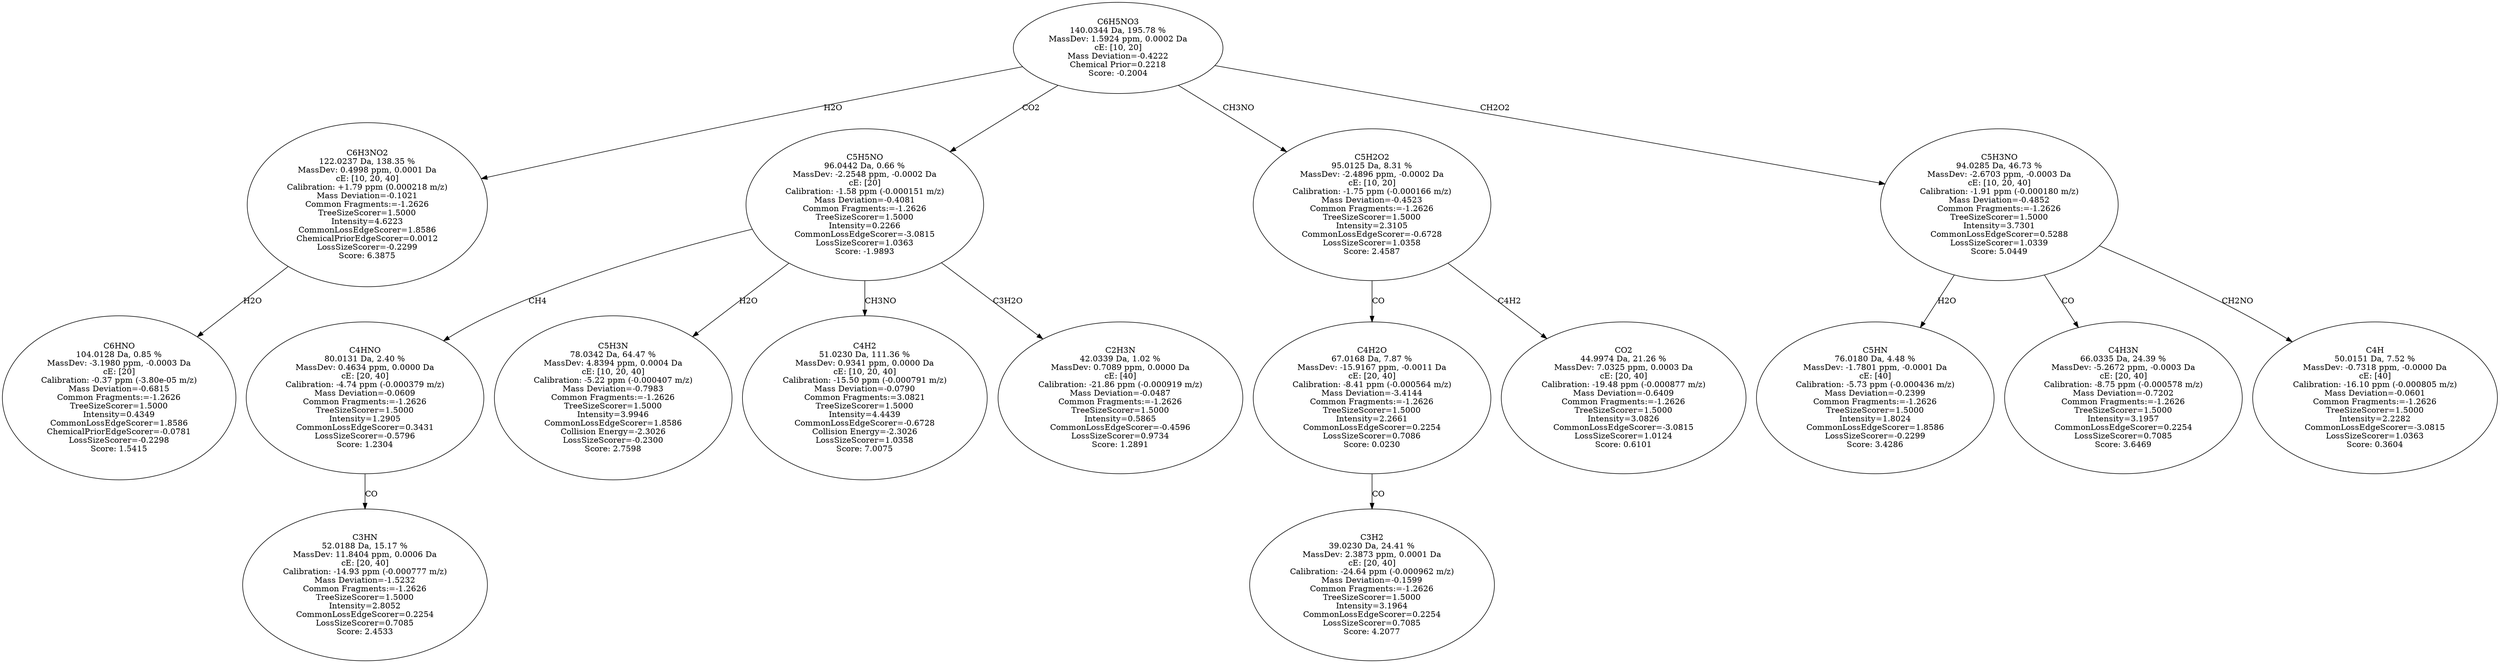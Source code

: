 strict digraph {
v1 [label="C6HNO\n104.0128 Da, 0.85 %\nMassDev: -3.1980 ppm, -0.0003 Da\ncE: [20]\nCalibration: -0.37 ppm (-3.80e-05 m/z)\nMass Deviation=-0.6815\nCommon Fragments:=-1.2626\nTreeSizeScorer=1.5000\nIntensity=0.4349\nCommonLossEdgeScorer=1.8586\nChemicalPriorEdgeScorer=-0.0781\nLossSizeScorer=-0.2298\nScore: 1.5415"];
v2 [label="C6H3NO2\n122.0237 Da, 138.35 %\nMassDev: 0.4998 ppm, 0.0001 Da\ncE: [10, 20, 40]\nCalibration: +1.79 ppm (0.000218 m/z)\nMass Deviation=-0.1021\nCommon Fragments:=-1.2626\nTreeSizeScorer=1.5000\nIntensity=4.6223\nCommonLossEdgeScorer=1.8586\nChemicalPriorEdgeScorer=0.0012\nLossSizeScorer=-0.2299\nScore: 6.3875"];
v3 [label="C3HN\n52.0188 Da, 15.17 %\nMassDev: 11.8404 ppm, 0.0006 Da\ncE: [20, 40]\nCalibration: -14.93 ppm (-0.000777 m/z)\nMass Deviation=-1.5232\nCommon Fragments:=-1.2626\nTreeSizeScorer=1.5000\nIntensity=2.8052\nCommonLossEdgeScorer=0.2254\nLossSizeScorer=0.7085\nScore: 2.4533"];
v4 [label="C4HNO\n80.0131 Da, 2.40 %\nMassDev: 0.4634 ppm, 0.0000 Da\ncE: [20, 40]\nCalibration: -4.74 ppm (-0.000379 m/z)\nMass Deviation=-0.0609\nCommon Fragments:=-1.2626\nTreeSizeScorer=1.5000\nIntensity=1.2905\nCommonLossEdgeScorer=0.3431\nLossSizeScorer=-0.5796\nScore: 1.2304"];
v5 [label="C5H3N\n78.0342 Da, 64.47 %\nMassDev: 4.8394 ppm, 0.0004 Da\ncE: [10, 20, 40]\nCalibration: -5.22 ppm (-0.000407 m/z)\nMass Deviation=-0.7983\nCommon Fragments:=-1.2626\nTreeSizeScorer=1.5000\nIntensity=3.9946\nCommonLossEdgeScorer=1.8586\nCollision Energy=-2.3026\nLossSizeScorer=-0.2300\nScore: 2.7598"];
v6 [label="C4H2\n51.0230 Da, 111.36 %\nMassDev: 0.9341 ppm, 0.0000 Da\ncE: [10, 20, 40]\nCalibration: -15.50 ppm (-0.000791 m/z)\nMass Deviation=-0.0790\nCommon Fragments:=3.0821\nTreeSizeScorer=1.5000\nIntensity=4.4439\nCommonLossEdgeScorer=-0.6728\nCollision Energy=-2.3026\nLossSizeScorer=1.0358\nScore: 7.0075"];
v7 [label="C2H3N\n42.0339 Da, 1.02 %\nMassDev: 0.7089 ppm, 0.0000 Da\ncE: [40]\nCalibration: -21.86 ppm (-0.000919 m/z)\nMass Deviation=-0.0487\nCommon Fragments:=-1.2626\nTreeSizeScorer=1.5000\nIntensity=0.5865\nCommonLossEdgeScorer=-0.4596\nLossSizeScorer=0.9734\nScore: 1.2891"];
v8 [label="C5H5NO\n96.0442 Da, 0.66 %\nMassDev: -2.2548 ppm, -0.0002 Da\ncE: [20]\nCalibration: -1.58 ppm (-0.000151 m/z)\nMass Deviation=-0.4081\nCommon Fragments:=-1.2626\nTreeSizeScorer=1.5000\nIntensity=0.2266\nCommonLossEdgeScorer=-3.0815\nLossSizeScorer=1.0363\nScore: -1.9893"];
v9 [label="C3H2\n39.0230 Da, 24.41 %\nMassDev: 2.3873 ppm, 0.0001 Da\ncE: [20, 40]\nCalibration: -24.64 ppm (-0.000962 m/z)\nMass Deviation=-0.1599\nCommon Fragments:=-1.2626\nTreeSizeScorer=1.5000\nIntensity=3.1964\nCommonLossEdgeScorer=0.2254\nLossSizeScorer=0.7085\nScore: 4.2077"];
v10 [label="C4H2O\n67.0168 Da, 7.87 %\nMassDev: -15.9167 ppm, -0.0011 Da\ncE: [20, 40]\nCalibration: -8.41 ppm (-0.000564 m/z)\nMass Deviation=-3.4144\nCommon Fragments:=-1.2626\nTreeSizeScorer=1.5000\nIntensity=2.2661\nCommonLossEdgeScorer=0.2254\nLossSizeScorer=0.7086\nScore: 0.0230"];
v11 [label="CO2\n44.9974 Da, 21.26 %\nMassDev: 7.0325 ppm, 0.0003 Da\ncE: [20, 40]\nCalibration: -19.48 ppm (-0.000877 m/z)\nMass Deviation=-0.6409\nCommon Fragments:=-1.2626\nTreeSizeScorer=1.5000\nIntensity=3.0826\nCommonLossEdgeScorer=-3.0815\nLossSizeScorer=1.0124\nScore: 0.6101"];
v12 [label="C5H2O2\n95.0125 Da, 8.31 %\nMassDev: -2.4896 ppm, -0.0002 Da\ncE: [10, 20]\nCalibration: -1.75 ppm (-0.000166 m/z)\nMass Deviation=-0.4523\nCommon Fragments:=-1.2626\nTreeSizeScorer=1.5000\nIntensity=2.3105\nCommonLossEdgeScorer=-0.6728\nLossSizeScorer=1.0358\nScore: 2.4587"];
v13 [label="C5HN\n76.0180 Da, 4.48 %\nMassDev: -1.7801 ppm, -0.0001 Da\ncE: [40]\nCalibration: -5.73 ppm (-0.000436 m/z)\nMass Deviation=-0.2399\nCommon Fragments:=-1.2626\nTreeSizeScorer=1.5000\nIntensity=1.8024\nCommonLossEdgeScorer=1.8586\nLossSizeScorer=-0.2299\nScore: 3.4286"];
v14 [label="C4H3N\n66.0335 Da, 24.39 %\nMassDev: -5.2672 ppm, -0.0003 Da\ncE: [20, 40]\nCalibration: -8.75 ppm (-0.000578 m/z)\nMass Deviation=-0.7202\nCommon Fragments:=-1.2626\nTreeSizeScorer=1.5000\nIntensity=3.1957\nCommonLossEdgeScorer=0.2254\nLossSizeScorer=0.7085\nScore: 3.6469"];
v15 [label="C4H\n50.0151 Da, 7.52 %\nMassDev: -0.7318 ppm, -0.0000 Da\ncE: [40]\nCalibration: -16.10 ppm (-0.000805 m/z)\nMass Deviation=-0.0601\nCommon Fragments:=-1.2626\nTreeSizeScorer=1.5000\nIntensity=2.2282\nCommonLossEdgeScorer=-3.0815\nLossSizeScorer=1.0363\nScore: 0.3604"];
v16 [label="C5H3NO\n94.0285 Da, 46.73 %\nMassDev: -2.6703 ppm, -0.0003 Da\ncE: [10, 20, 40]\nCalibration: -1.91 ppm (-0.000180 m/z)\nMass Deviation=-0.4852\nCommon Fragments:=-1.2626\nTreeSizeScorer=1.5000\nIntensity=3.7301\nCommonLossEdgeScorer=0.5288\nLossSizeScorer=1.0339\nScore: 5.0449"];
v17 [label="C6H5NO3\n140.0344 Da, 195.78 %\nMassDev: 1.5924 ppm, 0.0002 Da\ncE: [10, 20]\nMass Deviation=-0.4222\nChemical Prior=0.2218\nScore: -0.2004"];
v2 -> v1 [label="H2O"];
v17 -> v2 [label="H2O"];
v4 -> v3 [label="CO"];
v8 -> v4 [label="CH4"];
v8 -> v5 [label="H2O"];
v8 -> v6 [label="CH3NO"];
v8 -> v7 [label="C3H2O"];
v17 -> v8 [label="CO2"];
v10 -> v9 [label="CO"];
v12 -> v10 [label="CO"];
v12 -> v11 [label="C4H2"];
v17 -> v12 [label="CH3NO"];
v16 -> v13 [label="H2O"];
v16 -> v14 [label="CO"];
v16 -> v15 [label="CH2NO"];
v17 -> v16 [label="CH2O2"];
}